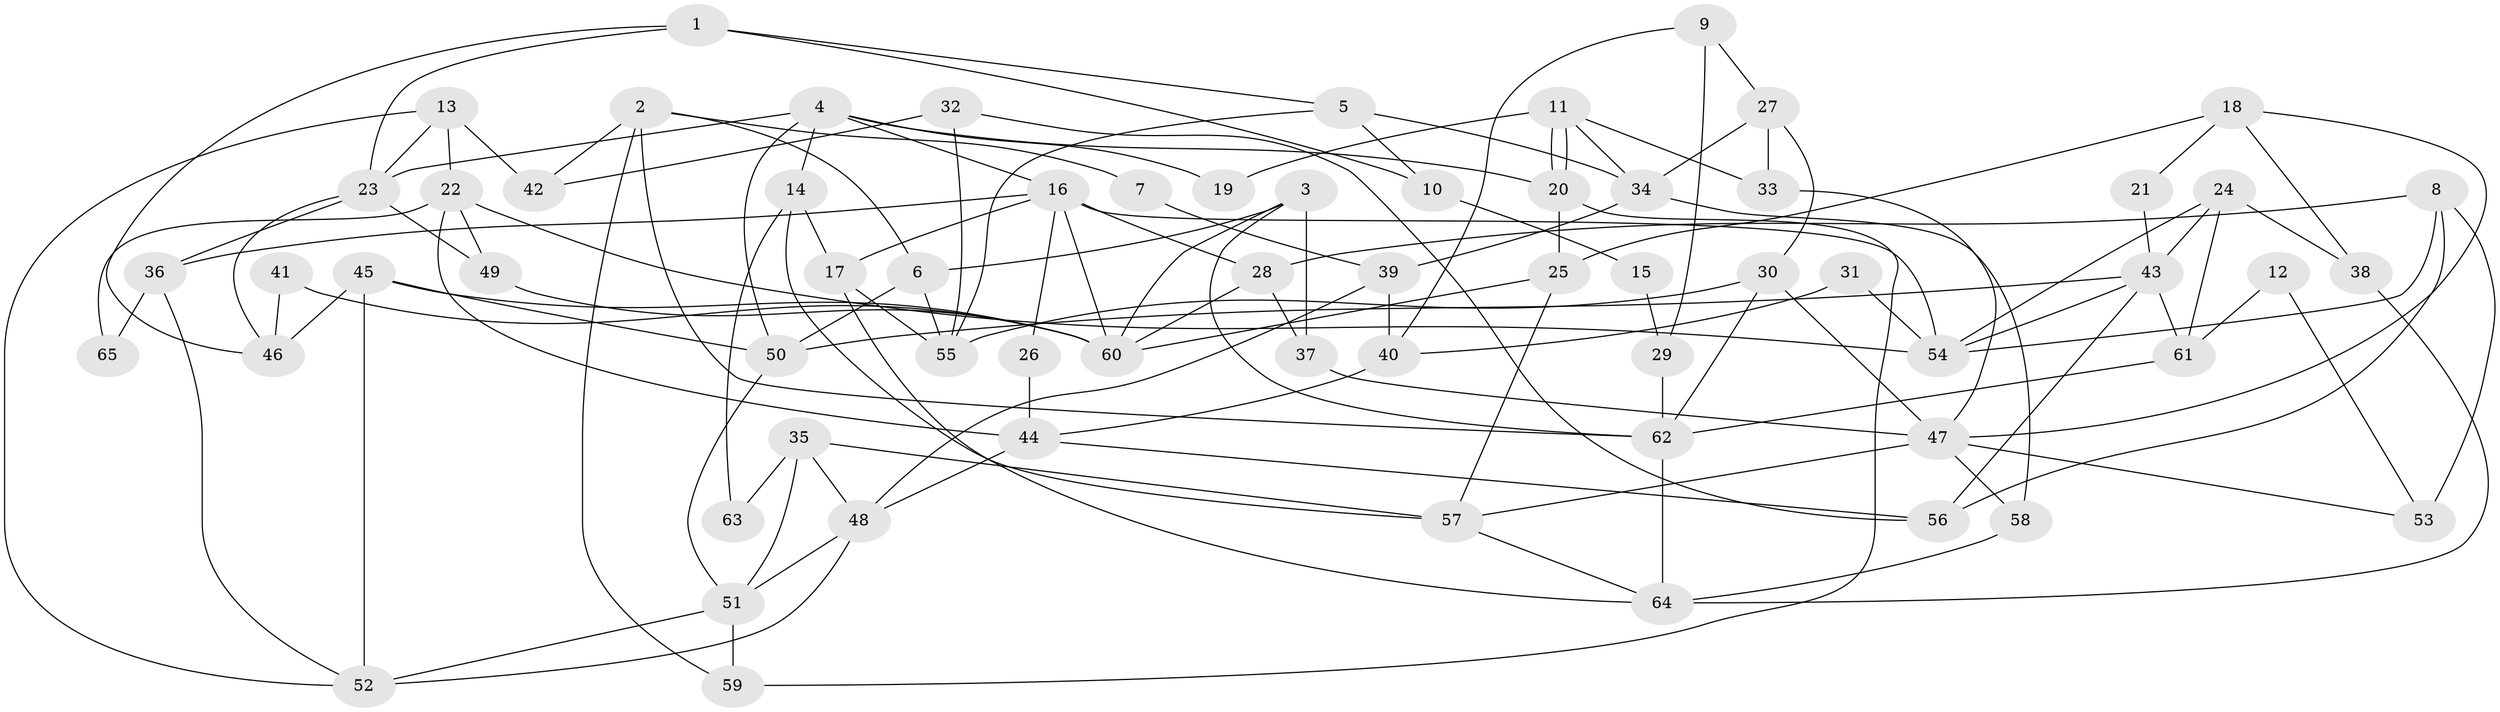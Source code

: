 // Generated by graph-tools (version 1.1) at 2025/02/03/09/25 03:02:02]
// undirected, 65 vertices, 130 edges
graph export_dot {
graph [start="1"]
  node [color=gray90,style=filled];
  1;
  2;
  3;
  4;
  5;
  6;
  7;
  8;
  9;
  10;
  11;
  12;
  13;
  14;
  15;
  16;
  17;
  18;
  19;
  20;
  21;
  22;
  23;
  24;
  25;
  26;
  27;
  28;
  29;
  30;
  31;
  32;
  33;
  34;
  35;
  36;
  37;
  38;
  39;
  40;
  41;
  42;
  43;
  44;
  45;
  46;
  47;
  48;
  49;
  50;
  51;
  52;
  53;
  54;
  55;
  56;
  57;
  58;
  59;
  60;
  61;
  62;
  63;
  64;
  65;
  1 -- 5;
  1 -- 46;
  1 -- 10;
  1 -- 23;
  2 -- 62;
  2 -- 59;
  2 -- 6;
  2 -- 7;
  2 -- 42;
  3 -- 6;
  3 -- 60;
  3 -- 37;
  3 -- 62;
  4 -- 50;
  4 -- 23;
  4 -- 14;
  4 -- 16;
  4 -- 19;
  4 -- 20;
  5 -- 55;
  5 -- 34;
  5 -- 10;
  6 -- 55;
  6 -- 50;
  7 -- 39;
  8 -- 56;
  8 -- 28;
  8 -- 53;
  8 -- 54;
  9 -- 40;
  9 -- 27;
  9 -- 29;
  10 -- 15;
  11 -- 33;
  11 -- 20;
  11 -- 20;
  11 -- 19;
  11 -- 34;
  12 -- 61;
  12 -- 53;
  13 -- 52;
  13 -- 23;
  13 -- 22;
  13 -- 42;
  14 -- 17;
  14 -- 57;
  14 -- 63;
  15 -- 29;
  16 -- 54;
  16 -- 17;
  16 -- 26;
  16 -- 28;
  16 -- 36;
  16 -- 60;
  17 -- 64;
  17 -- 55;
  18 -- 47;
  18 -- 25;
  18 -- 21;
  18 -- 38;
  20 -- 25;
  20 -- 59;
  21 -- 43;
  22 -- 49;
  22 -- 44;
  22 -- 54;
  22 -- 65;
  23 -- 36;
  23 -- 46;
  23 -- 49;
  24 -- 54;
  24 -- 61;
  24 -- 38;
  24 -- 43;
  25 -- 57;
  25 -- 60;
  26 -- 44;
  27 -- 30;
  27 -- 34;
  27 -- 33;
  28 -- 60;
  28 -- 37;
  29 -- 62;
  30 -- 55;
  30 -- 62;
  30 -- 47;
  31 -- 40;
  31 -- 54;
  32 -- 42;
  32 -- 56;
  32 -- 55;
  33 -- 47;
  34 -- 58;
  34 -- 39;
  35 -- 57;
  35 -- 51;
  35 -- 48;
  35 -- 63;
  36 -- 52;
  36 -- 65;
  37 -- 47;
  38 -- 64;
  39 -- 48;
  39 -- 40;
  40 -- 44;
  41 -- 46;
  41 -- 60;
  43 -- 54;
  43 -- 50;
  43 -- 56;
  43 -- 61;
  44 -- 48;
  44 -- 56;
  45 -- 60;
  45 -- 50;
  45 -- 46;
  45 -- 52;
  47 -- 53;
  47 -- 57;
  47 -- 58;
  48 -- 51;
  48 -- 52;
  49 -- 60;
  50 -- 51;
  51 -- 52;
  51 -- 59;
  57 -- 64;
  58 -- 64;
  61 -- 62;
  62 -- 64;
}
